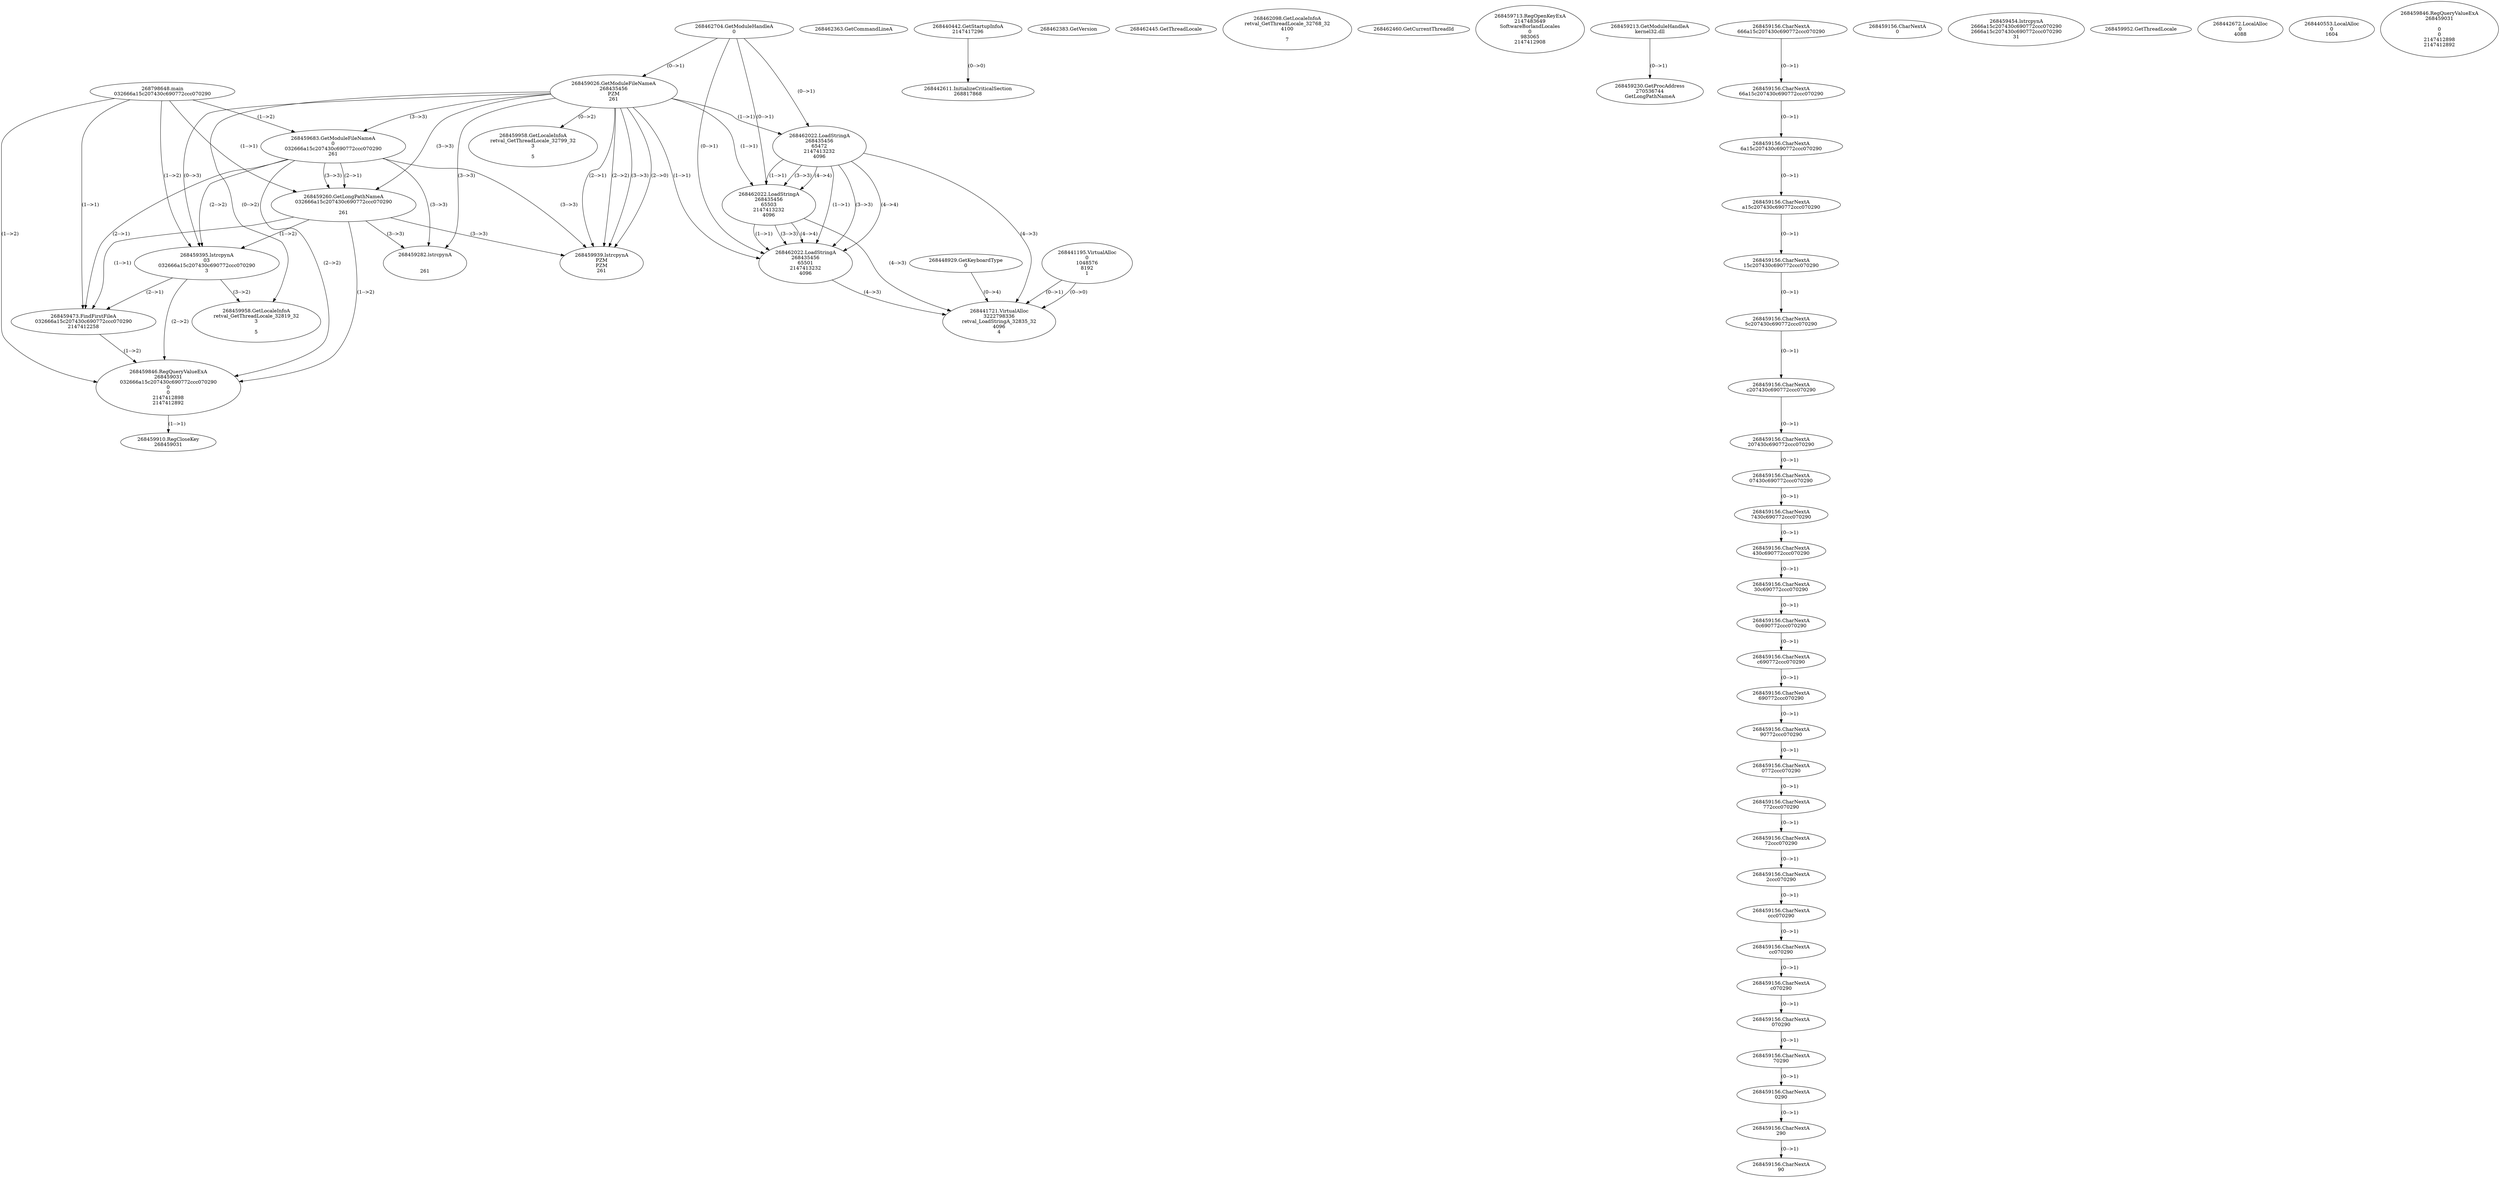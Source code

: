 // Global SCDG with merge call
digraph {
	0 [label="268798648.main
032666a15c207430c690772ccc070290"]
	1 [label="268462704.GetModuleHandleA
0"]
	2 [label="268448929.GetKeyboardType
0"]
	3 [label="268462363.GetCommandLineA
"]
	4 [label="268440442.GetStartupInfoA
2147417296"]
	5 [label="268462383.GetVersion
"]
	6 [label="268462445.GetThreadLocale
"]
	7 [label="268462098.GetLocaleInfoA
retval_GetThreadLocale_32768_32
4100

7"]
	8 [label="268462460.GetCurrentThreadId
"]
	9 [label="268459026.GetModuleFileNameA
268435456
PZM
261"]
	1 -> 9 [label="(0-->1)"]
	10 [label="268459683.GetModuleFileNameA
0
032666a15c207430c690772ccc070290
261"]
	0 -> 10 [label="(1-->2)"]
	9 -> 10 [label="(3-->3)"]
	11 [label="268459713.RegOpenKeyExA
2147483649
Software\Borland\Locales
0
983065
2147412908"]
	12 [label="268459213.GetModuleHandleA
kernel32.dll"]
	13 [label="268459230.GetProcAddress
270536744
GetLongPathNameA"]
	12 -> 13 [label="(0-->1)"]
	14 [label="268459260.GetLongPathNameA
032666a15c207430c690772ccc070290

261"]
	0 -> 14 [label="(1-->1)"]
	10 -> 14 [label="(2-->1)"]
	9 -> 14 [label="(3-->3)"]
	10 -> 14 [label="(3-->3)"]
	15 [label="268459395.lstrcpynA
03
032666a15c207430c690772ccc070290
3"]
	0 -> 15 [label="(1-->2)"]
	10 -> 15 [label="(2-->2)"]
	14 -> 15 [label="(1-->2)"]
	9 -> 15 [label="(0-->3)"]
	16 [label="268459156.CharNextA
666a15c207430c690772ccc070290"]
	17 [label="268459156.CharNextA
66a15c207430c690772ccc070290"]
	16 -> 17 [label="(0-->1)"]
	18 [label="268459156.CharNextA
6a15c207430c690772ccc070290"]
	17 -> 18 [label="(0-->1)"]
	19 [label="268459156.CharNextA
a15c207430c690772ccc070290"]
	18 -> 19 [label="(0-->1)"]
	20 [label="268459156.CharNextA
15c207430c690772ccc070290"]
	19 -> 20 [label="(0-->1)"]
	21 [label="268459156.CharNextA
5c207430c690772ccc070290"]
	20 -> 21 [label="(0-->1)"]
	22 [label="268459156.CharNextA
c207430c690772ccc070290"]
	21 -> 22 [label="(0-->1)"]
	23 [label="268459156.CharNextA
207430c690772ccc070290"]
	22 -> 23 [label="(0-->1)"]
	24 [label="268459156.CharNextA
07430c690772ccc070290"]
	23 -> 24 [label="(0-->1)"]
	25 [label="268459156.CharNextA
7430c690772ccc070290"]
	24 -> 25 [label="(0-->1)"]
	26 [label="268459156.CharNextA
430c690772ccc070290"]
	25 -> 26 [label="(0-->1)"]
	27 [label="268459156.CharNextA
30c690772ccc070290"]
	26 -> 27 [label="(0-->1)"]
	28 [label="268459156.CharNextA
0c690772ccc070290"]
	27 -> 28 [label="(0-->1)"]
	29 [label="268459156.CharNextA
c690772ccc070290"]
	28 -> 29 [label="(0-->1)"]
	30 [label="268459156.CharNextA
690772ccc070290"]
	29 -> 30 [label="(0-->1)"]
	31 [label="268459156.CharNextA
90772ccc070290"]
	30 -> 31 [label="(0-->1)"]
	32 [label="268459156.CharNextA
0772ccc070290"]
	31 -> 32 [label="(0-->1)"]
	33 [label="268459156.CharNextA
772ccc070290"]
	32 -> 33 [label="(0-->1)"]
	34 [label="268459156.CharNextA
72ccc070290"]
	33 -> 34 [label="(0-->1)"]
	35 [label="268459156.CharNextA
2ccc070290"]
	34 -> 35 [label="(0-->1)"]
	36 [label="268459156.CharNextA
ccc070290"]
	35 -> 36 [label="(0-->1)"]
	37 [label="268459156.CharNextA
cc070290"]
	36 -> 37 [label="(0-->1)"]
	38 [label="268459156.CharNextA
c070290"]
	37 -> 38 [label="(0-->1)"]
	39 [label="268459156.CharNextA
070290"]
	38 -> 39 [label="(0-->1)"]
	40 [label="268459156.CharNextA
70290"]
	39 -> 40 [label="(0-->1)"]
	41 [label="268459156.CharNextA
0290"]
	40 -> 41 [label="(0-->1)"]
	42 [label="268459156.CharNextA
290"]
	41 -> 42 [label="(0-->1)"]
	43 [label="268459156.CharNextA
90"]
	42 -> 43 [label="(0-->1)"]
	44 [label="268459156.CharNextA
0"]
	45 [label="268459454.lstrcpynA
2666a15c207430c690772ccc070290
2666a15c207430c690772ccc070290
31"]
	46 [label="268459473.FindFirstFileA
032666a15c207430c690772ccc070290
2147412258"]
	0 -> 46 [label="(1-->1)"]
	10 -> 46 [label="(2-->1)"]
	14 -> 46 [label="(1-->1)"]
	15 -> 46 [label="(2-->1)"]
	47 [label="268459846.RegQueryValueExA
268459031
032666a15c207430c690772ccc070290
0
0
2147412898
2147412892"]
	0 -> 47 [label="(1-->2)"]
	10 -> 47 [label="(2-->2)"]
	14 -> 47 [label="(1-->2)"]
	15 -> 47 [label="(2-->2)"]
	46 -> 47 [label="(1-->2)"]
	48 [label="268459910.RegCloseKey
268459031"]
	47 -> 48 [label="(1-->1)"]
	49 [label="268459939.lstrcpynA
PZM
PZM
261"]
	9 -> 49 [label="(2-->1)"]
	9 -> 49 [label="(2-->2)"]
	9 -> 49 [label="(3-->3)"]
	10 -> 49 [label="(3-->3)"]
	14 -> 49 [label="(3-->3)"]
	9 -> 49 [label="(2-->0)"]
	50 [label="268459952.GetThreadLocale
"]
	51 [label="268459958.GetLocaleInfoA
retval_GetThreadLocale_32819_32
3

5"]
	9 -> 51 [label="(0-->2)"]
	15 -> 51 [label="(3-->2)"]
	52 [label="268462022.LoadStringA
268435456
65472
2147413232
4096"]
	1 -> 52 [label="(0-->1)"]
	9 -> 52 [label="(1-->1)"]
	53 [label="268462022.LoadStringA
268435456
65503
2147413232
4096"]
	1 -> 53 [label="(0-->1)"]
	9 -> 53 [label="(1-->1)"]
	52 -> 53 [label="(1-->1)"]
	52 -> 53 [label="(3-->3)"]
	52 -> 53 [label="(4-->4)"]
	54 [label="268462022.LoadStringA
268435456
65501
2147413232
4096"]
	1 -> 54 [label="(0-->1)"]
	9 -> 54 [label="(1-->1)"]
	52 -> 54 [label="(1-->1)"]
	53 -> 54 [label="(1-->1)"]
	52 -> 54 [label="(3-->3)"]
	53 -> 54 [label="(3-->3)"]
	52 -> 54 [label="(4-->4)"]
	53 -> 54 [label="(4-->4)"]
	55 [label="268442611.InitializeCriticalSection
268817868"]
	4 -> 55 [label="(0-->0)"]
	56 [label="268442672.LocalAlloc
0
4088"]
	57 [label="268441195.VirtualAlloc
0
1048576
8192
1"]
	58 [label="268440553.LocalAlloc
0
1604"]
	59 [label="268441721.VirtualAlloc
3222798336
retval_LoadStringA_32835_32
4096
4"]
	57 -> 59 [label="(0-->1)"]
	52 -> 59 [label="(4-->3)"]
	53 -> 59 [label="(4-->3)"]
	54 -> 59 [label="(4-->3)"]
	2 -> 59 [label="(0-->4)"]
	57 -> 59 [label="(0-->0)"]
	60 [label="268459282.lstrcpynA


261"]
	9 -> 60 [label="(3-->3)"]
	10 -> 60 [label="(3-->3)"]
	14 -> 60 [label="(3-->3)"]
	61 [label="268459846.RegQueryValueExA
268459031

0
0
2147412898
2147412892"]
	62 [label="268459958.GetLocaleInfoA
retval_GetThreadLocale_32799_32
3

5"]
	9 -> 62 [label="(0-->2)"]
}
